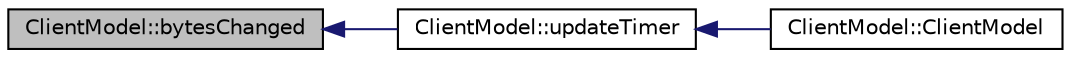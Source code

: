 digraph "ClientModel::bytesChanged"
{
  edge [fontname="Helvetica",fontsize="10",labelfontname="Helvetica",labelfontsize="10"];
  node [fontname="Helvetica",fontsize="10",shape=record];
  rankdir="LR";
  Node16 [label="ClientModel::bytesChanged",height=0.2,width=0.4,color="black", fillcolor="grey75", style="filled", fontcolor="black"];
  Node16 -> Node17 [dir="back",color="midnightblue",fontsize="10",style="solid",fontname="Helvetica"];
  Node17 [label="ClientModel::updateTimer",height=0.2,width=0.4,color="black", fillcolor="white", style="filled",URL="$class_client_model.html#a82d434ebd032c00736e043ce2d36ac5e"];
  Node17 -> Node18 [dir="back",color="midnightblue",fontsize="10",style="solid",fontname="Helvetica"];
  Node18 [label="ClientModel::ClientModel",height=0.2,width=0.4,color="black", fillcolor="white", style="filled",URL="$class_client_model.html#aec1d32d5dc8c094eba66036a19a22854"];
}

